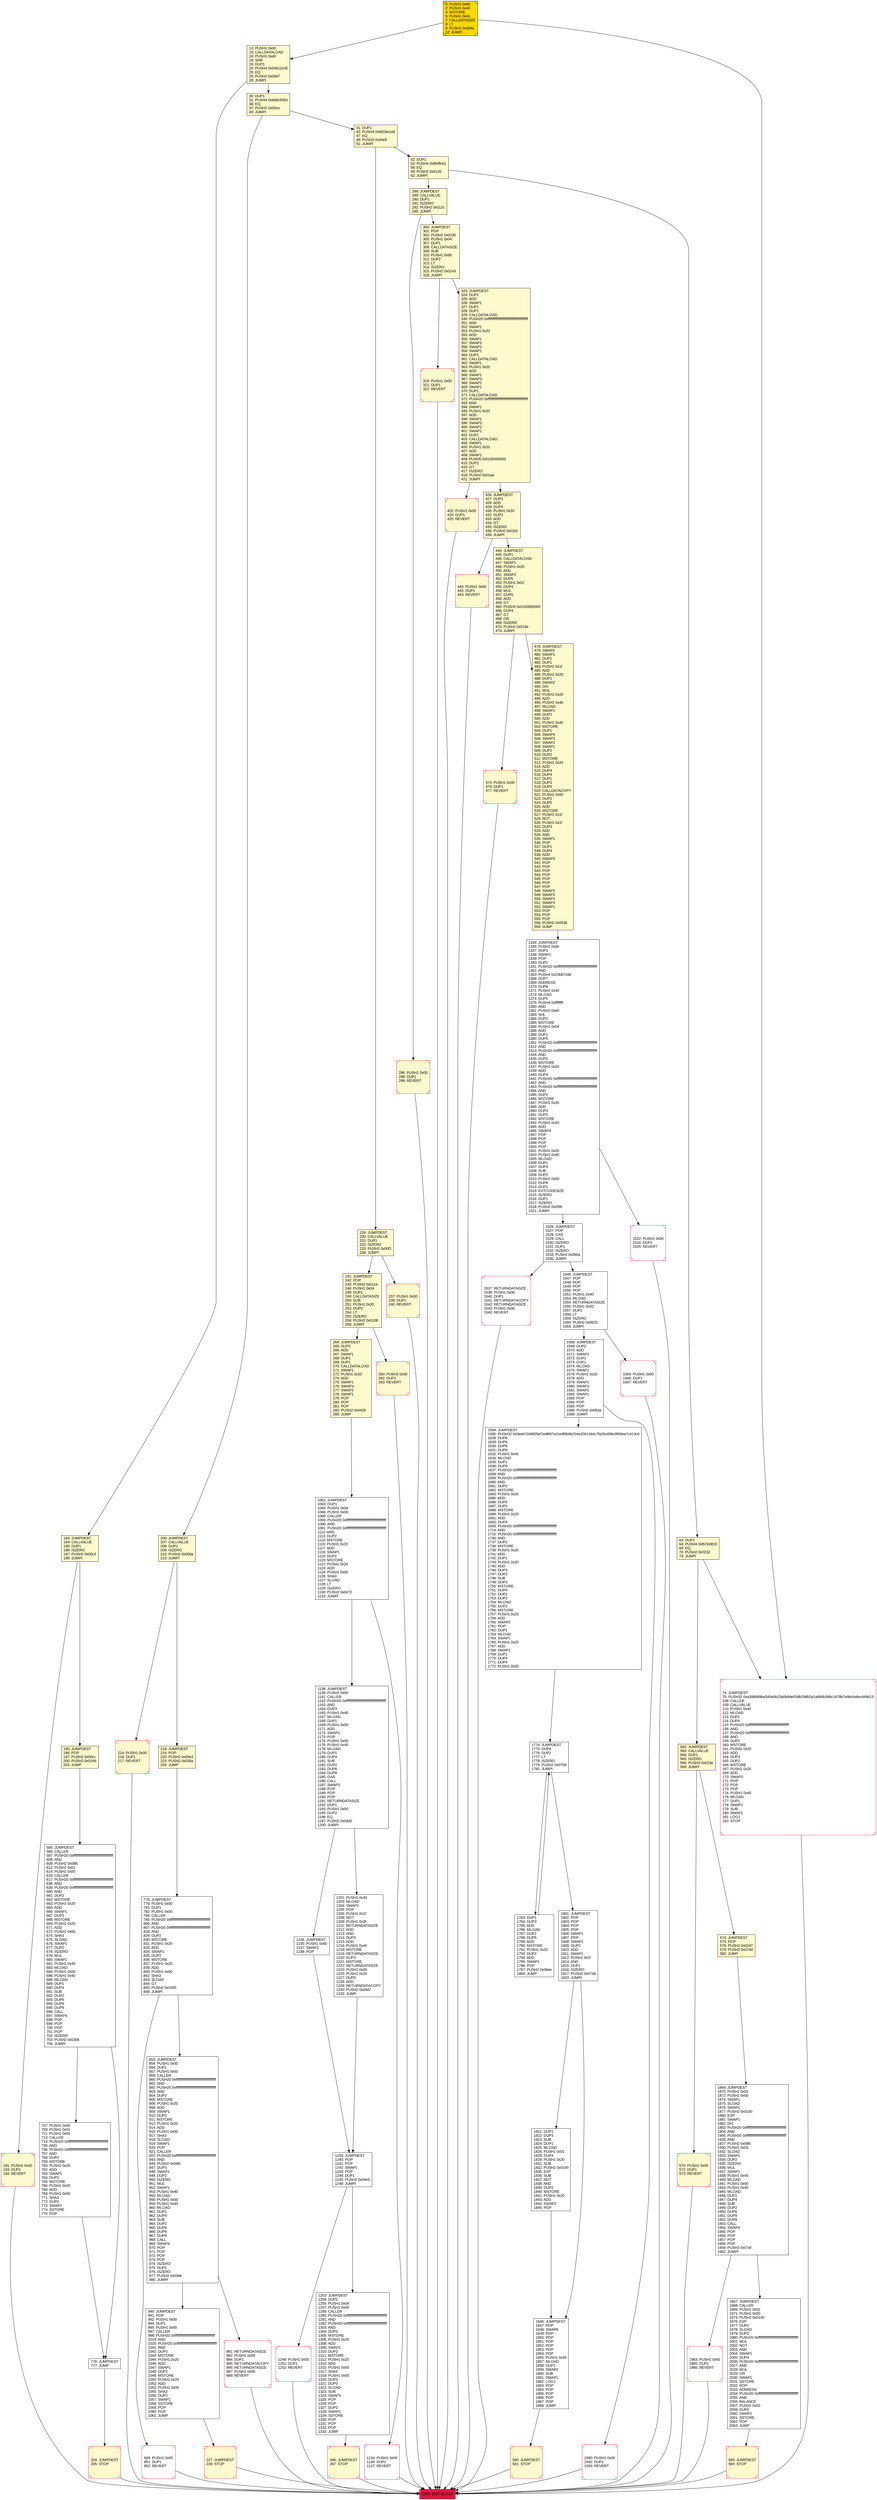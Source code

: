digraph G {
bgcolor=transparent rankdir=UD;
node [shape=box style=filled color=black fillcolor=white fontname=arial fontcolor=black];
1568 [label="1568: JUMPDEST\l1569: DUP2\l1570: ADD\l1571: SWAP1\l1572: DUP1\l1573: DUP1\l1574: MLOAD\l1575: SWAP1\l1576: PUSH1 0x20\l1578: ADD\l1579: SWAP1\l1580: SWAP3\l1581: SWAP2\l1582: SWAP1\l1583: POP\l1584: POP\l1585: POP\l1586: PUSH2 0x063a\l1589: JUMPI\l" ];
1783 [label="1783: DUP1\l1784: DUP3\l1785: ADD\l1786: MLOAD\l1787: DUP2\l1788: DUP5\l1789: ADD\l1790: MSTORE\l1791: PUSH1 0x20\l1793: DUP2\l1794: ADD\l1795: SWAP1\l1796: POP\l1797: PUSH2 0x06ee\l1800: JUMP\l" ];
422 [label="422: PUSH1 0x00\l424: DUP1\l425: REVERT\l" fillcolor=lemonchiffon shape=Msquare color=crimson ];
296 [label="296: PUSH1 0x00\l298: DUP1\l299: REVERT\l" fillcolor=lemonchiffon shape=Msquare color=crimson ];
286 [label="286: JUMPDEST\l287: STOP\l" fillcolor=lemonchiffon shape=Msquare color=crimson ];
1963 [label="1963: PUSH1 0x00\l1965: DUP1\l1966: REVERT\l" shape=Msquare color=crimson ];
1138 [label="1138: JUMPDEST\l1139: PUSH1 0x00\l1141: CALLER\l1142: PUSH20 0xffffffffffffffffffffffffffffffffffffffff\l1163: AND\l1164: DUP3\l1165: PUSH1 0x40\l1167: MLOAD\l1168: DUP1\l1169: PUSH1 0x00\l1171: ADD\l1172: SWAP1\l1173: POP\l1174: PUSH1 0x00\l1176: PUSH1 0x40\l1178: MLOAD\l1179: DUP1\l1180: DUP4\l1181: SUB\l1182: DUP2\l1183: DUP6\l1184: DUP8\l1185: GAS\l1186: CALL\l1187: SWAP3\l1188: POP\l1189: POP\l1190: POP\l1191: RETURNDATASIZE\l1192: DUP1\l1193: PUSH1 0x00\l1195: DUP2\l1196: EQ\l1197: PUSH2 0x04d2\l1200: JUMPI\l" ];
1239 [label="1239: JUMPDEST\l1240: POP\l1241: POP\l1242: SWAP1\l1243: POP\l1244: DUP1\l1245: PUSH2 0x04e5\l1248: JUMPI\l" ];
1253 [label="1253: JUMPDEST\l1254: DUP2\l1255: PUSH1 0x04\l1257: PUSH1 0x00\l1259: CALLER\l1260: PUSH20 0xffffffffffffffffffffffffffffffffffffffff\l1281: AND\l1282: PUSH20 0xffffffffffffffffffffffffffffffffffffffff\l1303: AND\l1304: DUP2\l1305: MSTORE\l1306: PUSH1 0x20\l1308: ADD\l1309: SWAP1\l1310: DUP2\l1311: MSTORE\l1312: PUSH1 0x20\l1314: ADD\l1315: PUSH1 0x00\l1317: SHA3\l1318: PUSH1 0x00\l1320: DUP3\l1321: DUP3\l1322: SLOAD\l1323: SUB\l1324: SWAP3\l1325: POP\l1326: POP\l1327: DUP2\l1328: SWAP1\l1329: SSTORE\l1330: POP\l1331: POP\l1332: POP\l1333: JUMP\l" ];
707 [label="707: PUSH1 0x00\l709: PUSH1 0x01\l711: PUSH1 0x00\l713: CALLER\l714: PUSH20 0xffffffffffffffffffffffffffffffffffffffff\l735: AND\l736: PUSH20 0xffffffffffffffffffffffffffffffffffffffff\l757: AND\l758: DUP2\l759: MSTORE\l760: PUSH1 0x20\l762: ADD\l763: SWAP1\l764: DUP2\l765: MSTORE\l766: PUSH1 0x20\l768: ADD\l769: PUSH1 0x00\l771: SHA3\l772: DUP2\l773: SWAP1\l774: SSTORE\l775: POP\l" ];
2064 [label="2064: EXIT BLOCK\l" fillcolor=crimson ];
1526 [label="1526: JUMPDEST\l1527: POP\l1528: GAS\l1529: CALL\l1530: ISZERO\l1531: DUP1\l1532: ISZERO\l1533: PUSH2 0x060a\l1536: JUMPI\l" ];
1967 [label="1967: JUMPDEST\l1968: CALLER\l1969: PUSH1 0x02\l1971: PUSH1 0x00\l1973: PUSH2 0x0100\l1976: EXP\l1977: DUP2\l1978: SLOAD\l1979: DUP2\l1980: PUSH20 0xffffffffffffffffffffffffffffffffffffffff\l2001: MUL\l2002: NOT\l2003: AND\l2004: SWAP1\l2005: DUP4\l2006: PUSH20 0xffffffffffffffffffffffffffffffffffffffff\l2027: AND\l2028: MUL\l2029: OR\l2030: SWAP1\l2031: SSTORE\l2032: POP\l2033: ADDRESS\l2034: PUSH20 0xffffffffffffffffffffffffffffffffffffffff\l2055: AND\l2056: BALANCE\l2057: PUSH1 0x03\l2059: DUP2\l2060: SWAP1\l2061: SSTORE\l2062: POP\l2063: JUMP\l" ];
1821 [label="1821: DUP1\l1822: DUP3\l1823: SUB\l1824: DUP1\l1825: MLOAD\l1826: PUSH1 0x01\l1828: DUP4\l1829: PUSH1 0x20\l1831: SUB\l1832: PUSH2 0x0100\l1835: EXP\l1836: SUB\l1837: NOT\l1838: AND\l1839: DUP2\l1840: MSTORE\l1841: PUSH1 0x20\l1843: ADD\l1844: SWAP2\l1845: POP\l" ];
1590 [label="1590: PUSH1 0x00\l1592: DUP1\l1593: REVERT\l" shape=Msquare color=crimson ];
585 [label="585: JUMPDEST\l586: CALLER\l587: PUSH20 0xffffffffffffffffffffffffffffffffffffffff\l608: AND\l609: PUSH2 0x08fc\l612: PUSH1 0x01\l614: PUSH1 0x00\l616: CALLER\l617: PUSH20 0xffffffffffffffffffffffffffffffffffffffff\l638: AND\l639: PUSH20 0xffffffffffffffffffffffffffffffffffffffff\l660: AND\l661: DUP2\l662: MSTORE\l663: PUSH1 0x20\l665: ADD\l666: SWAP1\l667: DUP2\l668: MSTORE\l669: PUSH1 0x20\l671: ADD\l672: PUSH1 0x00\l674: SHA3\l675: SLOAD\l676: SWAP1\l677: DUP2\l678: ISZERO\l679: MUL\l680: SWAP1\l681: PUSH1 0x40\l683: MLOAD\l684: PUSH1 0x00\l686: PUSH1 0x40\l688: MLOAD\l689: DUP1\l690: DUP4\l691: SUB\l692: DUP2\l693: DUP6\l694: DUP9\l695: DUP9\l696: CALL\l697: SWAP4\l698: POP\l699: POP\l700: POP\l701: POP\l702: ISZERO\l703: PUSH2 0x0308\l706: JUMPI\l" ];
13 [label="13: PUSH1 0x00\l15: CALLDATALOAD\l16: PUSH1 0xe0\l18: SHR\l19: DUP1\l20: PUSH4 0x54611e35\l25: EQ\l26: PUSH2 0x00b7\l29: JUMPI\l" fillcolor=lemonchiffon ];
440 [label="440: PUSH1 0x00\l442: DUP1\l443: REVERT\l" fillcolor=lemonchiffon shape=Msquare color=crimson ];
1537 [label="1537: RETURNDATASIZE\l1538: PUSH1 0x00\l1540: DUP1\l1541: RETURNDATACOPY\l1542: RETURNDATASIZE\l1543: PUSH1 0x00\l1545: REVERT\l" shape=Msquare color=crimson ];
570 [label="570: PUSH1 0x00\l572: DUP1\l573: REVERT\l" fillcolor=lemonchiffon shape=Msquare color=crimson ];
1201 [label="1201: PUSH1 0x40\l1203: MLOAD\l1204: SWAP2\l1205: POP\l1206: PUSH1 0x1f\l1208: NOT\l1209: PUSH1 0x3f\l1211: RETURNDATASIZE\l1212: ADD\l1213: AND\l1214: DUP3\l1215: ADD\l1216: PUSH1 0x40\l1218: MSTORE\l1219: RETURNDATASIZE\l1220: DUP3\l1221: MSTORE\l1222: RETURNDATASIZE\l1223: PUSH1 0x00\l1225: PUSH1 0x20\l1227: DUP5\l1228: ADD\l1229: RETURNDATACOPY\l1230: PUSH2 0x04d7\l1233: JUMP\l" ];
191 [label="191: PUSH1 0x00\l193: DUP1\l194: REVERT\l" fillcolor=lemonchiffon shape=Msquare color=crimson ];
319 [label="319: PUSH1 0x00\l321: DUP1\l322: REVERT\l" fillcolor=lemonchiffon shape=Msquare color=crimson ];
183 [label="183: JUMPDEST\l184: CALLVALUE\l185: DUP1\l186: ISZERO\l187: PUSH2 0x00c3\l190: JUMPI\l" fillcolor=lemonchiffon ];
218 [label="218: JUMPDEST\l219: POP\l220: PUSH2 0x00e3\l223: PUSH2 0x030a\l226: JUMP\l" fillcolor=lemonchiffon ];
74 [label="74: JUMPDEST\l75: PUSH32 0xa398b89ba344a0b23a0b9de53db298b2a1a868b396c1878b7e9dcbafecd49b13\l108: CALLER\l109: CALLVALUE\l110: PUSH1 0x40\l112: MLOAD\l113: DUP1\l114: DUP4\l115: PUSH20 0xffffffffffffffffffffffffffffffffffffffff\l136: AND\l137: PUSH20 0xffffffffffffffffffffffffffffffffffffffff\l158: AND\l159: DUP2\l160: MSTORE\l161: PUSH1 0x20\l163: ADD\l164: DUP3\l165: DUP2\l166: MSTORE\l167: PUSH1 0x20\l169: ADD\l170: SWAP3\l171: POP\l172: POP\l173: POP\l174: PUSH1 0x40\l176: MLOAD\l177: DUP1\l178: SWAP2\l179: SUB\l180: SWAP1\l181: LOG1\l182: STOP\l" shape=Msquare color=crimson ];
560 [label="560: JUMPDEST\l561: STOP\l" fillcolor=lemonchiffon shape=Msquare color=crimson ];
260 [label="260: PUSH1 0x00\l262: DUP1\l263: REVERT\l" fillcolor=lemonchiffon shape=Msquare color=crimson ];
574 [label="574: JUMPDEST\l575: POP\l576: PUSH2 0x0247\l579: PUSH2 0x074d\l582: JUMP\l" fillcolor=lemonchiffon ];
195 [label="195: JUMPDEST\l196: POP\l197: PUSH2 0x00cc\l200: PUSH2 0x0249\l203: JUMP\l" fillcolor=lemonchiffon ];
1334 [label="1334: JUMPDEST\l1335: PUSH1 0x00\l1337: DUP3\l1338: SWAP1\l1339: POP\l1340: DUP1\l1341: PUSH20 0xffffffffffffffffffffffffffffffffffffffff\l1362: AND\l1363: PUSH4 0x23b872dd\l1368: DUP7\l1369: ADDRESS\l1370: DUP8\l1371: PUSH1 0x40\l1373: MLOAD\l1374: DUP5\l1375: PUSH4 0xffffffff\l1380: AND\l1381: PUSH1 0xe0\l1383: SHL\l1384: DUP2\l1385: MSTORE\l1386: PUSH1 0x04\l1388: ADD\l1389: DUP1\l1390: DUP5\l1391: PUSH20 0xffffffffffffffffffffffffffffffffffffffff\l1412: AND\l1413: PUSH20 0xffffffffffffffffffffffffffffffffffffffff\l1434: AND\l1435: DUP2\l1436: MSTORE\l1437: PUSH1 0x20\l1439: ADD\l1440: DUP4\l1441: PUSH20 0xffffffffffffffffffffffffffffffffffffffff\l1462: AND\l1463: PUSH20 0xffffffffffffffffffffffffffffffffffffffff\l1484: AND\l1485: DUP2\l1486: MSTORE\l1487: PUSH1 0x20\l1489: ADD\l1490: DUP3\l1491: DUP2\l1492: MSTORE\l1493: PUSH1 0x20\l1495: ADD\l1496: SWAP4\l1497: POP\l1498: POP\l1499: POP\l1500: POP\l1501: PUSH1 0x20\l1503: PUSH1 0x40\l1505: MLOAD\l1506: DUP1\l1507: DUP4\l1508: SUB\l1509: DUP2\l1510: PUSH1 0x00\l1512: DUP8\l1513: DUP1\l1514: EXTCODESIZE\l1515: ISZERO\l1516: DUP1\l1517: ISZERO\l1518: PUSH2 0x05f6\l1521: JUMPI\l" ];
990 [label="990: JUMPDEST\l991: POP\l992: PUSH1 0x00\l994: DUP1\l995: PUSH1 0x00\l997: CALLER\l998: PUSH20 0xffffffffffffffffffffffffffffffffffffffff\l1019: AND\l1020: PUSH20 0xffffffffffffffffffffffffffffffffffffffff\l1041: AND\l1042: DUP2\l1043: MSTORE\l1044: PUSH1 0x20\l1046: ADD\l1047: SWAP1\l1048: DUP2\l1049: MSTORE\l1050: PUSH1 0x20\l1052: ADD\l1053: PUSH1 0x00\l1055: SHA3\l1056: DUP2\l1057: SWAP1\l1058: SSTORE\l1059: POP\l1060: POP\l1061: JUMP\l" ];
1869 [label="1869: JUMPDEST\l1870: PUSH1 0x02\l1872: PUSH1 0x00\l1874: SWAP1\l1875: SLOAD\l1876: SWAP1\l1877: PUSH2 0x0100\l1880: EXP\l1881: SWAP1\l1882: DIV\l1883: PUSH20 0xffffffffffffffffffffffffffffffffffffffff\l1904: AND\l1905: PUSH20 0xffffffffffffffffffffffffffffffffffffffff\l1926: AND\l1927: PUSH2 0x08fc\l1930: PUSH1 0x03\l1932: SLOAD\l1933: SWAP1\l1934: DUP2\l1935: ISZERO\l1936: MUL\l1937: SWAP1\l1938: PUSH1 0x40\l1940: MLOAD\l1941: PUSH1 0x00\l1943: PUSH1 0x40\l1945: MLOAD\l1946: DUP1\l1947: DUP4\l1948: SUB\l1949: DUP2\l1950: DUP6\l1951: DUP9\l1952: DUP9\l1953: CALL\l1954: SWAP4\l1955: POP\l1956: POP\l1957: POP\l1958: POP\l1959: PUSH2 0x07af\l1962: JUMPI\l" ];
426 [label="426: JUMPDEST\l427: DUP3\l428: ADD\l429: DUP4\l430: PUSH1 0x20\l432: DUP3\l433: ADD\l434: GT\l435: ISZERO\l436: PUSH2 0x01bc\l439: JUMPI\l" fillcolor=lemonchiffon ];
1846 [label="1846: JUMPDEST\l1847: POP\l1848: SWAP6\l1849: POP\l1850: POP\l1851: POP\l1852: POP\l1853: POP\l1854: POP\l1855: PUSH1 0x40\l1857: MLOAD\l1858: DUP1\l1859: SWAP2\l1860: SUB\l1861: SWAP1\l1862: LOG1\l1863: POP\l1864: POP\l1865: POP\l1866: POP\l1867: POP\l1868: JUMP\l" ];
241 [label="241: JUMPDEST\l242: POP\l243: PUSH2 0x011e\l246: PUSH1 0x04\l248: DUP1\l249: CALLDATASIZE\l250: SUB\l251: PUSH1 0x20\l253: DUP2\l254: LT\l255: ISZERO\l256: PUSH2 0x0108\l259: JUMPI\l" fillcolor=lemonchiffon ];
1774 [label="1774: JUMPDEST\l1775: DUP4\l1776: DUP2\l1777: LT\l1778: ISZERO\l1779: PUSH2 0x0709\l1782: JUMPI\l" ];
853 [label="853: JUMPDEST\l854: PUSH1 0x00\l856: DUP1\l857: PUSH1 0x00\l859: CALLER\l860: PUSH20 0xffffffffffffffffffffffffffffffffffffffff\l881: AND\l882: PUSH20 0xffffffffffffffffffffffffffffffffffffffff\l903: AND\l904: DUP2\l905: MSTORE\l906: PUSH1 0x20\l908: ADD\l909: SWAP1\l910: DUP2\l911: MSTORE\l912: PUSH1 0x20\l914: ADD\l915: PUSH1 0x00\l917: SHA3\l918: SLOAD\l919: SWAP1\l920: POP\l921: CALLER\l922: PUSH20 0xffffffffffffffffffffffffffffffffffffffff\l943: AND\l944: PUSH2 0x08fc\l947: DUP3\l948: SWAP1\l949: DUP2\l950: ISZERO\l951: MUL\l952: SWAP1\l953: PUSH1 0x40\l955: MLOAD\l956: PUSH1 0x00\l958: PUSH1 0x40\l960: MLOAD\l961: DUP1\l962: DUP4\l963: SUB\l964: DUP2\l965: DUP6\l966: DUP9\l967: DUP9\l968: CALL\l969: SWAP4\l970: POP\l971: POP\l972: POP\l973: POP\l974: ISZERO\l975: DUP1\l976: ISZERO\l977: PUSH2 0x03de\l980: JUMPI\l" ];
1564 [label="1564: PUSH1 0x00\l1566: DUP1\l1567: REVERT\l" shape=Msquare color=crimson ];
776 [label="776: JUMPDEST\l777: JUMP\l" ];
288 [label="288: JUMPDEST\l289: CALLVALUE\l290: DUP1\l291: ISZERO\l292: PUSH2 0x012c\l295: JUMPI\l" fillcolor=lemonchiffon ];
1249 [label="1249: PUSH1 0x00\l1251: DUP1\l1252: REVERT\l" shape=Msquare color=crimson ];
562 [label="562: JUMPDEST\l563: CALLVALUE\l564: DUP1\l565: ISZERO\l566: PUSH2 0x023e\l569: JUMPI\l" fillcolor=lemonchiffon ];
264 [label="264: JUMPDEST\l265: DUP2\l266: ADD\l267: SWAP1\l268: DUP1\l269: DUP1\l270: CALLDATALOAD\l271: SWAP1\l272: PUSH1 0x20\l274: ADD\l275: SWAP1\l276: SWAP3\l277: SWAP2\l278: SWAP1\l279: POP\l280: POP\l281: POP\l282: PUSH2 0x0426\l285: JUMP\l" fillcolor=lemonchiffon ];
30 [label="30: DUP1\l31: PUSH4 0x8d0c9354\l36: EQ\l37: PUSH2 0x00ce\l40: JUMPI\l" fillcolor=lemonchiffon ];
1546 [label="1546: JUMPDEST\l1547: POP\l1548: POP\l1549: POP\l1550: POP\l1551: PUSH1 0x40\l1553: MLOAD\l1554: RETURNDATASIZE\l1555: PUSH1 0x20\l1557: DUP2\l1558: LT\l1559: ISZERO\l1560: PUSH2 0x0620\l1563: JUMPI\l" ];
1801 [label="1801: JUMPDEST\l1802: POP\l1803: POP\l1804: POP\l1805: POP\l1806: SWAP1\l1807: POP\l1808: SWAP1\l1809: DUP2\l1810: ADD\l1811: SWAP1\l1812: PUSH1 0x1f\l1814: AND\l1815: DUP1\l1816: ISZERO\l1817: PUSH2 0x0736\l1820: JUMPI\l" ];
778 [label="778: JUMPDEST\l779: PUSH1 0x00\l781: DUP1\l782: PUSH1 0x00\l784: CALLER\l785: PUSH20 0xffffffffffffffffffffffffffffffffffffffff\l806: AND\l807: PUSH20 0xffffffffffffffffffffffffffffffffffffffff\l828: AND\l829: DUP2\l830: MSTORE\l831: PUSH1 0x20\l833: ADD\l834: SWAP1\l835: DUP2\l836: MSTORE\l837: PUSH1 0x20\l839: ADD\l840: PUSH1 0x00\l842: SHA3\l843: SLOAD\l844: GT\l845: PUSH2 0x0355\l848: JUMPI\l" ];
237 [label="237: PUSH1 0x00\l239: DUP1\l240: REVERT\l" fillcolor=lemonchiffon shape=Msquare color=crimson ];
323 [label="323: JUMPDEST\l324: DUP2\l325: ADD\l326: SWAP1\l327: DUP1\l328: DUP1\l329: CALLDATALOAD\l330: PUSH20 0xffffffffffffffffffffffffffffffffffffffff\l351: AND\l352: SWAP1\l353: PUSH1 0x20\l355: ADD\l356: SWAP1\l357: SWAP3\l358: SWAP2\l359: SWAP1\l360: DUP1\l361: CALLDATALOAD\l362: SWAP1\l363: PUSH1 0x20\l365: ADD\l366: SWAP1\l367: SWAP3\l368: SWAP2\l369: SWAP1\l370: DUP1\l371: CALLDATALOAD\l372: PUSH20 0xffffffffffffffffffffffffffffffffffffffff\l393: AND\l394: SWAP1\l395: PUSH1 0x20\l397: ADD\l398: SWAP1\l399: SWAP3\l400: SWAP2\l401: SWAP1\l402: DUP1\l403: CALLDATALOAD\l404: SWAP1\l405: PUSH1 0x20\l407: ADD\l408: SWAP1\l409: PUSH5 0x0100000000\l415: DUP2\l416: GT\l417: ISZERO\l418: PUSH2 0x01aa\l421: JUMPI\l" fillcolor=lemonchiffon ];
981 [label="981: RETURNDATASIZE\l982: PUSH1 0x00\l984: DUP1\l985: RETURNDATACOPY\l986: RETURNDATASIZE\l987: PUSH1 0x00\l989: REVERT\l" shape=Msquare color=crimson ];
300 [label="300: JUMPDEST\l301: POP\l302: PUSH2 0x0230\l305: PUSH1 0x04\l307: DUP1\l308: CALLDATASIZE\l309: SUB\l310: PUSH1 0x80\l312: DUP2\l313: LT\l314: ISZERO\l315: PUSH2 0x0143\l318: JUMPI\l" fillcolor=lemonchiffon ];
1134 [label="1134: PUSH1 0x00\l1136: DUP1\l1137: REVERT\l" shape=Msquare color=crimson ];
1234 [label="1234: JUMPDEST\l1235: PUSH1 0x60\l1237: SWAP2\l1238: POP\l" ];
1062 [label="1062: JUMPDEST\l1063: DUP1\l1064: PUSH1 0x04\l1066: PUSH1 0x00\l1068: CALLER\l1069: PUSH20 0xffffffffffffffffffffffffffffffffffffffff\l1090: AND\l1091: PUSH20 0xffffffffffffffffffffffffffffffffffffffff\l1112: AND\l1113: DUP2\l1114: MSTORE\l1115: PUSH1 0x20\l1117: ADD\l1118: SWAP1\l1119: DUP2\l1120: MSTORE\l1121: PUSH1 0x20\l1123: ADD\l1124: PUSH1 0x00\l1126: SHA3\l1127: SLOAD\l1128: LT\l1129: ISZERO\l1130: PUSH2 0x0472\l1133: JUMPI\l" ];
583 [label="583: JUMPDEST\l584: STOP\l" fillcolor=lemonchiffon shape=Msquare color=crimson ];
1522 [label="1522: PUSH1 0x00\l1524: DUP1\l1525: REVERT\l" shape=Msquare color=crimson ];
229 [label="229: JUMPDEST\l230: CALLVALUE\l231: DUP1\l232: ISZERO\l233: PUSH2 0x00f1\l236: JUMPI\l" fillcolor=lemonchiffon ];
41 [label="41: DUP1\l42: PUSH4 0x8d18e1e8\l47: EQ\l48: PUSH2 0x00e5\l51: JUMPI\l" fillcolor=lemonchiffon ];
204 [label="204: JUMPDEST\l205: STOP\l" fillcolor=lemonchiffon shape=Msquare color=crimson ];
444 [label="444: JUMPDEST\l445: DUP1\l446: CALLDATALOAD\l447: SWAP1\l448: PUSH1 0x20\l450: ADD\l451: SWAP2\l452: DUP5\l453: PUSH1 0x01\l455: DUP4\l456: MUL\l457: DUP5\l458: ADD\l459: GT\l460: PUSH5 0x0100000000\l466: DUP4\l467: GT\l468: OR\l469: ISZERO\l470: PUSH2 0x01de\l473: JUMPI\l" fillcolor=lemonchiffon ];
478 [label="478: JUMPDEST\l479: SWAP2\l480: SWAP1\l481: DUP1\l482: DUP1\l483: PUSH1 0x1f\l485: ADD\l486: PUSH1 0x20\l488: DUP1\l489: SWAP2\l490: DIV\l491: MUL\l492: PUSH1 0x20\l494: ADD\l495: PUSH1 0x40\l497: MLOAD\l498: SWAP1\l499: DUP2\l500: ADD\l501: PUSH1 0x40\l503: MSTORE\l504: DUP1\l505: SWAP4\l506: SWAP3\l507: SWAP2\l508: SWAP1\l509: DUP2\l510: DUP2\l511: MSTORE\l512: PUSH1 0x20\l514: ADD\l515: DUP4\l516: DUP4\l517: DUP1\l518: DUP3\l519: DUP5\l520: CALLDATACOPY\l521: PUSH1 0x00\l523: DUP2\l524: DUP5\l525: ADD\l526: MSTORE\l527: PUSH1 0x1f\l529: NOT\l530: PUSH1 0x1f\l532: DUP3\l533: ADD\l534: AND\l535: SWAP1\l536: POP\l537: DUP1\l538: DUP4\l539: ADD\l540: SWAP3\l541: POP\l542: POP\l543: POP\l544: POP\l545: POP\l546: POP\l547: POP\l548: SWAP2\l549: SWAP3\l550: SWAP2\l551: SWAP3\l552: SWAP1\l553: POP\l554: POP\l555: POP\l556: PUSH2 0x0536\l559: JUMP\l" fillcolor=lemonchiffon ];
52 [label="52: DUP1\l53: PUSH4 0x8f4ffcb1\l58: EQ\l59: PUSH2 0x0120\l62: JUMPI\l" fillcolor=lemonchiffon ];
206 [label="206: JUMPDEST\l207: CALLVALUE\l208: DUP1\l209: ISZERO\l210: PUSH2 0x00da\l213: JUMPI\l" fillcolor=lemonchiffon ];
63 [label="63: DUP1\l64: PUSH4 0xfb7e0819\l69: EQ\l70: PUSH2 0x0232\l73: JUMPI\l" fillcolor=lemonchiffon ];
849 [label="849: PUSH1 0x00\l851: DUP1\l852: REVERT\l" shape=Msquare color=crimson ];
0 [label="0: PUSH1 0x80\l2: PUSH1 0x40\l4: MSTORE\l5: PUSH1 0x04\l7: CALLDATASIZE\l8: LT\l9: PUSH2 0x004a\l12: JUMPI\l" fillcolor=lemonchiffon shape=Msquare fillcolor=gold ];
214 [label="214: PUSH1 0x00\l216: DUP1\l217: REVERT\l" fillcolor=lemonchiffon shape=Msquare color=crimson ];
227 [label="227: JUMPDEST\l228: STOP\l" fillcolor=lemonchiffon shape=Msquare color=crimson ];
474 [label="474: PUSH1 0x00\l476: DUP1\l477: REVERT\l" fillcolor=lemonchiffon shape=Msquare color=crimson ];
1594 [label="1594: JUMPDEST\l1595: PUSH32 0x0eeb71b8926d7ed8f47a2cedf6b9b204e2001344c7fa20c696c9f06ea7c413c6\l1628: DUP6\l1629: DUP6\l1630: DUP6\l1631: DUP6\l1632: PUSH1 0x40\l1634: MLOAD\l1635: DUP1\l1636: DUP6\l1637: PUSH20 0xffffffffffffffffffffffffffffffffffffffff\l1658: AND\l1659: PUSH20 0xffffffffffffffffffffffffffffffffffffffff\l1680: AND\l1681: DUP2\l1682: MSTORE\l1683: PUSH1 0x20\l1685: ADD\l1686: DUP5\l1687: DUP2\l1688: MSTORE\l1689: PUSH1 0x20\l1691: ADD\l1692: DUP4\l1693: PUSH20 0xffffffffffffffffffffffffffffffffffffffff\l1714: AND\l1715: PUSH20 0xffffffffffffffffffffffffffffffffffffffff\l1736: AND\l1737: DUP2\l1738: MSTORE\l1739: PUSH1 0x20\l1741: ADD\l1742: DUP1\l1743: PUSH1 0x20\l1745: ADD\l1746: DUP3\l1747: DUP2\l1748: SUB\l1749: DUP3\l1750: MSTORE\l1751: DUP4\l1752: DUP2\l1753: DUP2\l1754: MLOAD\l1755: DUP2\l1756: MSTORE\l1757: PUSH1 0x20\l1759: ADD\l1760: SWAP2\l1761: POP\l1762: DUP1\l1763: MLOAD\l1764: SWAP1\l1765: PUSH1 0x20\l1767: ADD\l1768: SWAP1\l1769: DUP1\l1770: DUP4\l1771: DUP4\l1772: PUSH1 0x00\l" ];
444 -> 478;
300 -> 323;
440 -> 2064;
1537 -> 2064;
1526 -> 1537;
52 -> 63;
41 -> 229;
191 -> 2064;
288 -> 300;
264 -> 1062;
574 -> 1869;
1568 -> 1590;
422 -> 2064;
585 -> 707;
1138 -> 1201;
1846 -> 560;
229 -> 237;
1963 -> 2064;
1062 -> 1134;
1869 -> 1967;
426 -> 440;
63 -> 562;
30 -> 206;
13 -> 183;
1774 -> 1783;
1783 -> 1774;
1869 -> 1963;
1334 -> 1526;
41 -> 52;
1522 -> 2064;
1594 -> 1774;
204 -> 2064;
288 -> 296;
1249 -> 2064;
300 -> 319;
990 -> 227;
1526 -> 1546;
13 -> 30;
237 -> 2064;
1138 -> 1234;
1801 -> 1821;
562 -> 574;
214 -> 2064;
227 -> 2064;
776 -> 204;
218 -> 778;
474 -> 2064;
229 -> 241;
1774 -> 1801;
853 -> 981;
1334 -> 1522;
1239 -> 1253;
1253 -> 286;
1590 -> 2064;
183 -> 195;
570 -> 2064;
319 -> 2064;
853 -> 990;
1201 -> 1239;
296 -> 2064;
286 -> 2064;
30 -> 41;
206 -> 214;
241 -> 260;
444 -> 474;
1821 -> 1846;
52 -> 288;
585 -> 776;
1564 -> 2064;
707 -> 776;
195 -> 585;
74 -> 2064;
560 -> 2064;
260 -> 2064;
778 -> 849;
183 -> 191;
1967 -> 583;
583 -> 2064;
478 -> 1334;
63 -> 74;
206 -> 218;
323 -> 422;
1546 -> 1568;
1239 -> 1249;
0 -> 74;
426 -> 444;
562 -> 570;
1234 -> 1239;
981 -> 2064;
1062 -> 1138;
1134 -> 2064;
849 -> 2064;
0 -> 13;
1546 -> 1564;
778 -> 853;
241 -> 264;
1801 -> 1846;
323 -> 426;
1568 -> 1594;
}